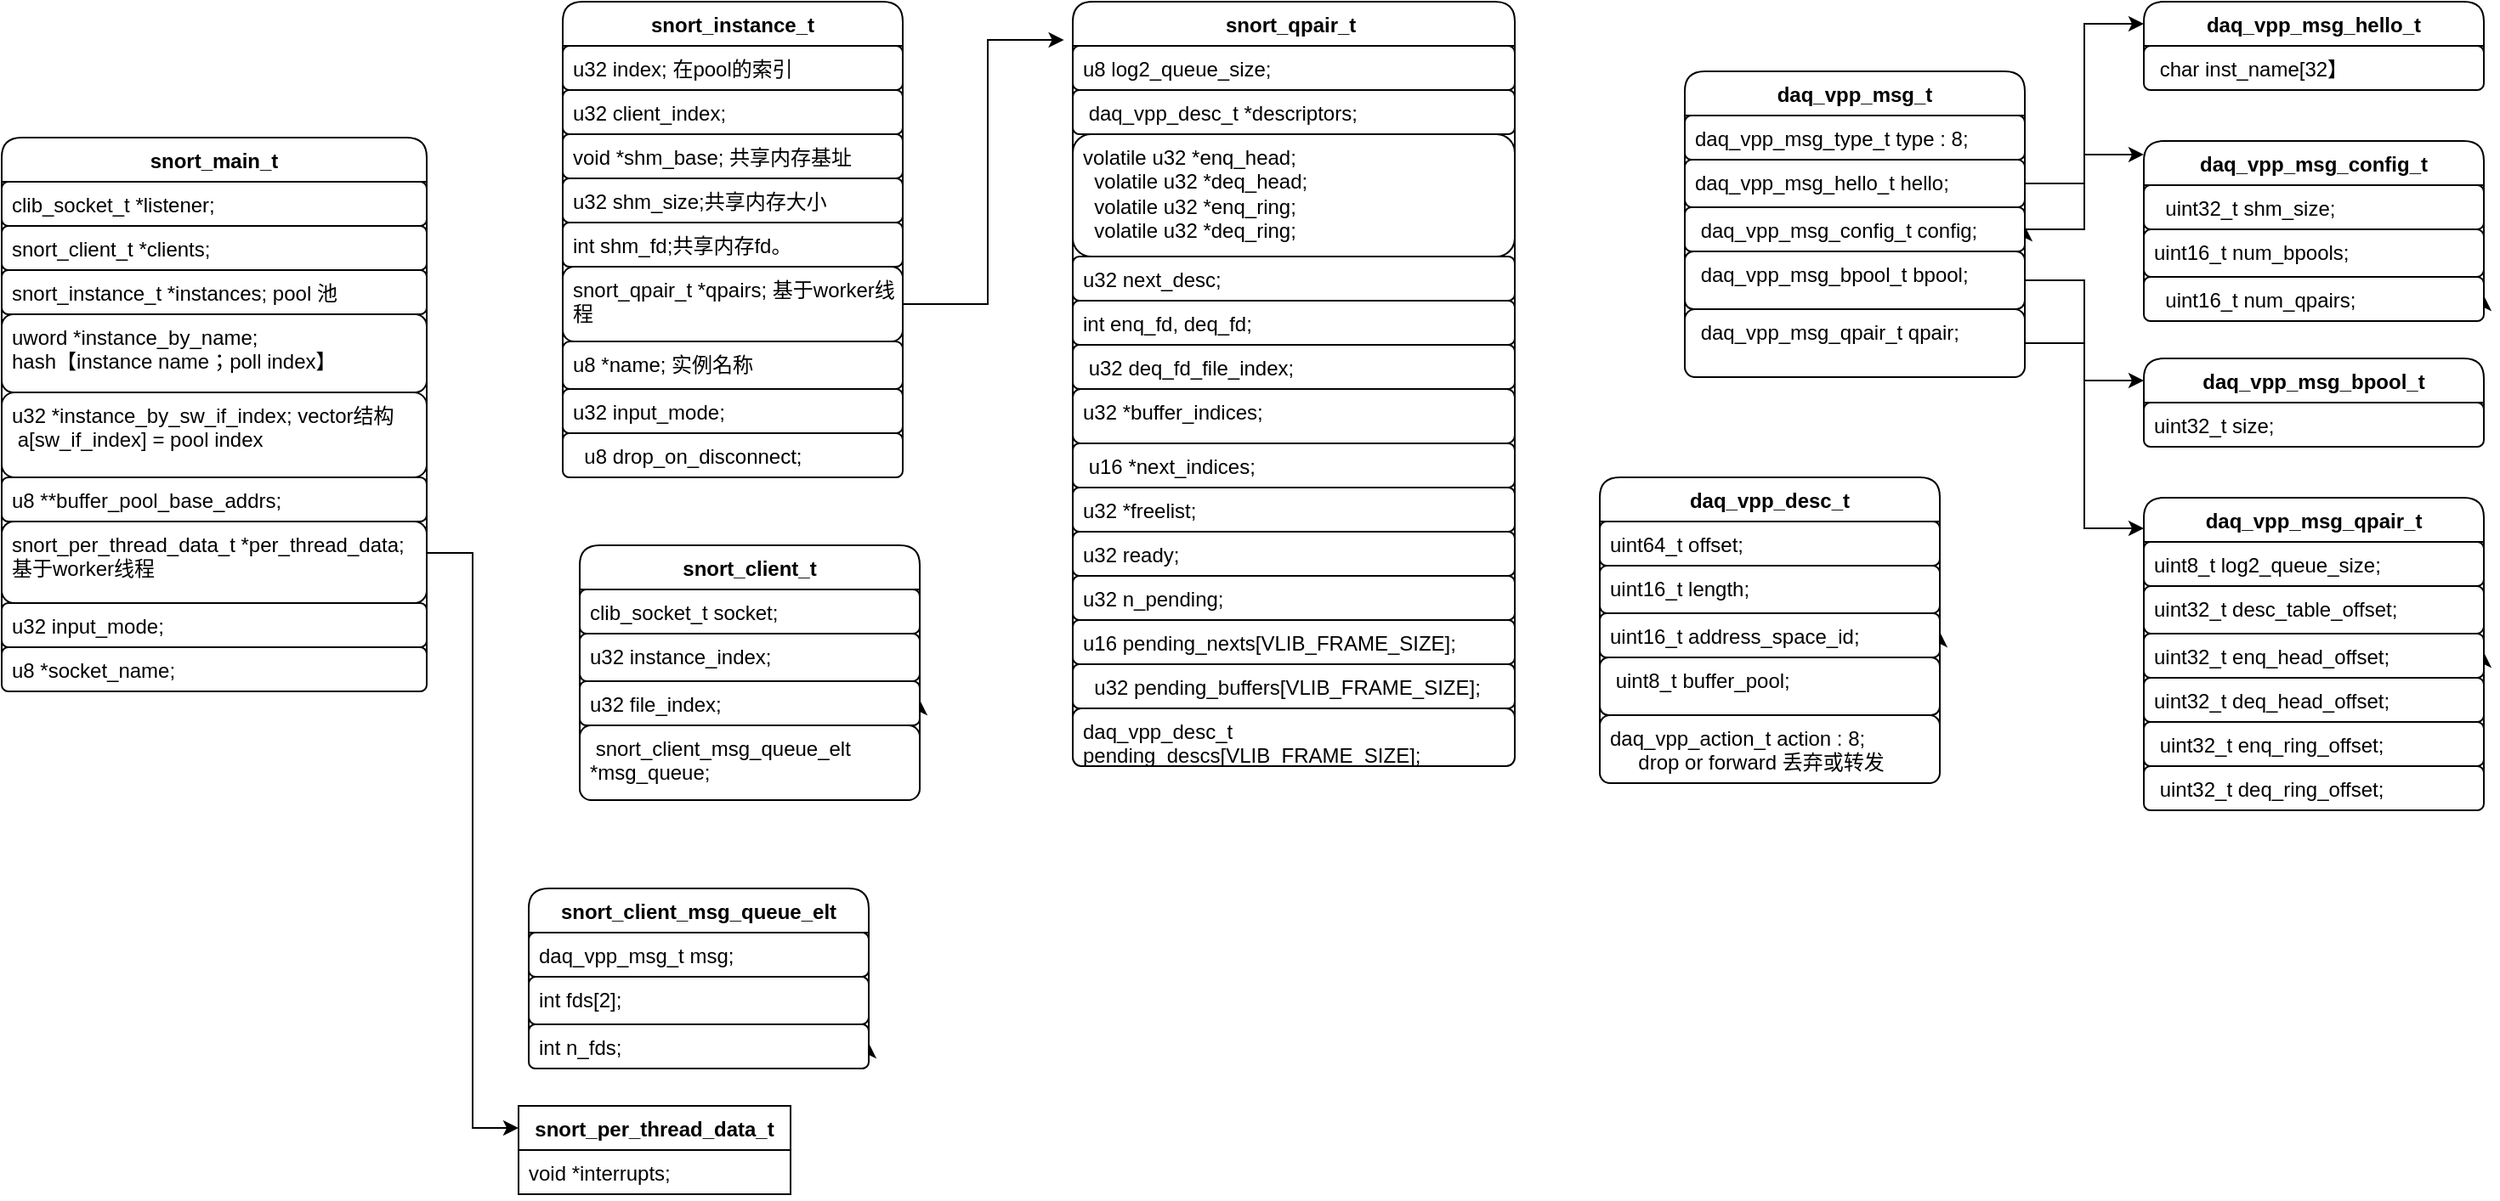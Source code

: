 <mxfile version="21.2.1" type="github">
  <diagram name="第 1 页" id="4dHVfZL8O17O42N6KE4Y">
    <mxGraphModel dx="954" dy="535" grid="1" gridSize="10" guides="1" tooltips="1" connect="1" arrows="1" fold="1" page="1" pageScale="1" pageWidth="827" pageHeight="1169" math="0" shadow="0">
      <root>
        <mxCell id="0" />
        <mxCell id="1" parent="0" />
        <mxCell id="xEn6napEUVvWO5qlfONJ-106" style="edgeStyle=orthogonalEdgeStyle;rounded=0;orthogonalLoop=1;jettySize=auto;html=1;exitX=1;exitY=0.75;exitDx=0;exitDy=0;entryX=0;entryY=0.25;entryDx=0;entryDy=0;" edge="1" parent="1" source="xEn6napEUVvWO5qlfONJ-1" target="xEn6napEUVvWO5qlfONJ-13">
          <mxGeometry relative="1" as="geometry" />
        </mxCell>
        <mxCell id="xEn6napEUVvWO5qlfONJ-1" value="snort_main_t" style="swimlane;fontStyle=1;align=center;verticalAlign=top;childLayout=stackLayout;horizontal=1;startSize=26;horizontalStack=0;resizeParent=1;resizeParentMax=0;resizeLast=0;collapsible=1;marginBottom=0;whiteSpace=wrap;html=1;rounded=1;" vertex="1" parent="1">
          <mxGeometry x="30" y="90" width="250" height="326" as="geometry" />
        </mxCell>
        <mxCell id="xEn6napEUVvWO5qlfONJ-2" value="clib_socket_t *listener;" style="text;strokeColor=default;fillColor=default;align=left;verticalAlign=top;spacingLeft=4;spacingRight=4;overflow=hidden;rotatable=0;points=[[0,0.5],[1,0.5]];portConstraint=eastwest;whiteSpace=wrap;html=1;rounded=1;" vertex="1" parent="xEn6napEUVvWO5qlfONJ-1">
          <mxGeometry y="26" width="250" height="26" as="geometry" />
        </mxCell>
        <mxCell id="xEn6napEUVvWO5qlfONJ-4" value="snort_client_t *clients;" style="text;strokeColor=default;fillColor=default;align=left;verticalAlign=top;spacingLeft=4;spacingRight=4;overflow=hidden;rotatable=0;points=[[0,0.5],[1,0.5]];portConstraint=eastwest;whiteSpace=wrap;html=1;rounded=1;" vertex="1" parent="xEn6napEUVvWO5qlfONJ-1">
          <mxGeometry y="52" width="250" height="26" as="geometry" />
        </mxCell>
        <mxCell id="xEn6napEUVvWO5qlfONJ-5" value="snort_instance_t *instances; pool 池" style="text;strokeColor=default;fillColor=default;align=left;verticalAlign=top;spacingLeft=4;spacingRight=4;overflow=hidden;rotatable=0;points=[[0,0.5],[1,0.5]];portConstraint=eastwest;whiteSpace=wrap;html=1;rounded=1;" vertex="1" parent="xEn6napEUVvWO5qlfONJ-1">
          <mxGeometry y="78" width="250" height="26" as="geometry" />
        </mxCell>
        <mxCell id="xEn6napEUVvWO5qlfONJ-6" value="uword *instance_by_name; &lt;br&gt;hash【instance name；poll index】" style="text;strokeColor=default;fillColor=default;align=left;verticalAlign=top;spacingLeft=4;spacingRight=4;overflow=hidden;rotatable=0;points=[[0,0.5],[1,0.5]];portConstraint=eastwest;whiteSpace=wrap;html=1;rounded=1;" vertex="1" parent="xEn6napEUVvWO5qlfONJ-1">
          <mxGeometry y="104" width="250" height="46" as="geometry" />
        </mxCell>
        <mxCell id="xEn6napEUVvWO5qlfONJ-7" value="u32 *instance_by_sw_if_index; vector结构&lt;br&gt;&amp;nbsp;a[sw_if_index] = pool index" style="text;strokeColor=default;fillColor=default;align=left;verticalAlign=top;spacingLeft=4;spacingRight=4;overflow=hidden;rotatable=0;points=[[0,0.5],[1,0.5]];portConstraint=eastwest;whiteSpace=wrap;html=1;rounded=1;" vertex="1" parent="xEn6napEUVvWO5qlfONJ-1">
          <mxGeometry y="150" width="250" height="50" as="geometry" />
        </mxCell>
        <mxCell id="xEn6napEUVvWO5qlfONJ-9" value="u8 **buffer_pool_base_addrs;" style="text;strokeColor=default;fillColor=default;align=left;verticalAlign=top;spacingLeft=4;spacingRight=4;overflow=hidden;rotatable=0;points=[[0,0.5],[1,0.5]];portConstraint=eastwest;whiteSpace=wrap;html=1;rounded=1;" vertex="1" parent="xEn6napEUVvWO5qlfONJ-1">
          <mxGeometry y="200" width="250" height="26" as="geometry" />
        </mxCell>
        <mxCell id="xEn6napEUVvWO5qlfONJ-10" value="snort_per_thread_data_t *per_thread_data;&lt;br&gt;基于worker线程" style="text;strokeColor=default;fillColor=default;align=left;verticalAlign=top;spacingLeft=4;spacingRight=4;overflow=hidden;rotatable=0;points=[[0,0.5],[1,0.5]];portConstraint=eastwest;whiteSpace=wrap;html=1;rounded=1;" vertex="1" parent="xEn6napEUVvWO5qlfONJ-1">
          <mxGeometry y="226" width="250" height="48" as="geometry" />
        </mxCell>
        <mxCell id="xEn6napEUVvWO5qlfONJ-11" value="u32 input_mode;" style="text;strokeColor=default;fillColor=default;align=left;verticalAlign=top;spacingLeft=4;spacingRight=4;overflow=hidden;rotatable=0;points=[[0,0.5],[1,0.5]];portConstraint=eastwest;whiteSpace=wrap;html=1;rounded=1;" vertex="1" parent="xEn6napEUVvWO5qlfONJ-1">
          <mxGeometry y="274" width="250" height="26" as="geometry" />
        </mxCell>
        <mxCell id="xEn6napEUVvWO5qlfONJ-12" value="u8 *socket_name;" style="text;strokeColor=default;fillColor=default;align=left;verticalAlign=top;spacingLeft=4;spacingRight=4;overflow=hidden;rotatable=0;points=[[0,0.5],[1,0.5]];portConstraint=eastwest;whiteSpace=wrap;html=1;rounded=1;" vertex="1" parent="xEn6napEUVvWO5qlfONJ-1">
          <mxGeometry y="300" width="250" height="26" as="geometry" />
        </mxCell>
        <mxCell id="xEn6napEUVvWO5qlfONJ-13" value="snort_per_thread_data_t" style="swimlane;fontStyle=1;align=center;verticalAlign=top;childLayout=stackLayout;horizontal=1;startSize=26;horizontalStack=0;resizeParent=1;resizeParentMax=0;resizeLast=0;collapsible=1;marginBottom=0;whiteSpace=wrap;html=1;" vertex="1" parent="1">
          <mxGeometry x="334" y="660" width="160" height="52" as="geometry" />
        </mxCell>
        <mxCell id="xEn6napEUVvWO5qlfONJ-14" value="void *interrupts;" style="text;strokeColor=none;fillColor=none;align=left;verticalAlign=top;spacingLeft=4;spacingRight=4;overflow=hidden;rotatable=0;points=[[0,0.5],[1,0.5]];portConstraint=eastwest;whiteSpace=wrap;html=1;" vertex="1" parent="xEn6napEUVvWO5qlfONJ-13">
          <mxGeometry y="26" width="160" height="26" as="geometry" />
        </mxCell>
        <mxCell id="xEn6napEUVvWO5qlfONJ-19" value="snort_qpair_t&amp;nbsp;" style="swimlane;fontStyle=1;align=center;verticalAlign=top;childLayout=stackLayout;horizontal=1;startSize=26;horizontalStack=0;resizeParent=1;resizeParentMax=0;resizeLast=0;collapsible=1;marginBottom=0;whiteSpace=wrap;html=1;rounded=1;" vertex="1" parent="1">
          <mxGeometry x="660" y="10" width="260" height="450" as="geometry" />
        </mxCell>
        <mxCell id="xEn6napEUVvWO5qlfONJ-20" value="u8 log2_queue_size;" style="text;strokeColor=default;fillColor=default;align=left;verticalAlign=top;spacingLeft=4;spacingRight=4;overflow=hidden;rotatable=0;points=[[0,0.5],[1,0.5]];portConstraint=eastwest;whiteSpace=wrap;html=1;rounded=1;" vertex="1" parent="xEn6napEUVvWO5qlfONJ-19">
          <mxGeometry y="26" width="260" height="26" as="geometry" />
        </mxCell>
        <mxCell id="xEn6napEUVvWO5qlfONJ-21" value="&amp;nbsp;daq_vpp_desc_t *descriptors;" style="text;strokeColor=default;fillColor=default;align=left;verticalAlign=top;spacingLeft=4;spacingRight=4;overflow=hidden;rotatable=0;points=[[0,0.5],[1,0.5]];portConstraint=eastwest;whiteSpace=wrap;html=1;rounded=1;" vertex="1" parent="xEn6napEUVvWO5qlfONJ-19">
          <mxGeometry y="52" width="260" height="26" as="geometry" />
        </mxCell>
        <mxCell id="xEn6napEUVvWO5qlfONJ-23" value="&lt;div&gt;volatile u32 *enq_head;&lt;/div&gt;&lt;div&gt;&amp;nbsp; volatile u32 *deq_head;&lt;/div&gt;&lt;div&gt;&amp;nbsp; volatile u32 *enq_ring;&lt;/div&gt;&lt;div&gt;&amp;nbsp; volatile u32 *deq_ring;&lt;/div&gt;" style="text;strokeColor=default;fillColor=default;align=left;verticalAlign=top;spacingLeft=4;spacingRight=4;overflow=hidden;rotatable=0;points=[[0,0.5],[1,0.5]];portConstraint=eastwest;whiteSpace=wrap;html=1;rounded=1;" vertex="1" parent="xEn6napEUVvWO5qlfONJ-19">
          <mxGeometry y="78" width="260" height="72" as="geometry" />
        </mxCell>
        <mxCell id="xEn6napEUVvWO5qlfONJ-24" value="u32 next_desc;" style="text;strokeColor=default;fillColor=default;align=left;verticalAlign=top;spacingLeft=4;spacingRight=4;overflow=hidden;rotatable=0;points=[[0,0.5],[1,0.5]];portConstraint=eastwest;whiteSpace=wrap;html=1;rounded=1;" vertex="1" parent="xEn6napEUVvWO5qlfONJ-19">
          <mxGeometry y="150" width="260" height="26" as="geometry" />
        </mxCell>
        <mxCell id="xEn6napEUVvWO5qlfONJ-25" value="int enq_fd, deq_fd;" style="text;strokeColor=default;fillColor=default;align=left;verticalAlign=top;spacingLeft=4;spacingRight=4;overflow=hidden;rotatable=0;points=[[0,0.5],[1,0.5]];portConstraint=eastwest;whiteSpace=wrap;html=1;rounded=1;" vertex="1" parent="xEn6napEUVvWO5qlfONJ-19">
          <mxGeometry y="176" width="260" height="26" as="geometry" />
        </mxCell>
        <mxCell id="xEn6napEUVvWO5qlfONJ-26" value="&amp;nbsp;u32 deq_fd_file_index;" style="text;strokeColor=default;fillColor=default;align=left;verticalAlign=top;spacingLeft=4;spacingRight=4;overflow=hidden;rotatable=0;points=[[0,0.5],[1,0.5]];portConstraint=eastwest;whiteSpace=wrap;html=1;rounded=1;" vertex="1" parent="xEn6napEUVvWO5qlfONJ-19">
          <mxGeometry y="202" width="260" height="26" as="geometry" />
        </mxCell>
        <mxCell id="xEn6napEUVvWO5qlfONJ-27" value="u32 *buffer_indices;" style="text;strokeColor=default;fillColor=default;align=left;verticalAlign=top;spacingLeft=4;spacingRight=4;overflow=hidden;rotatable=0;points=[[0,0.5],[1,0.5]];portConstraint=eastwest;whiteSpace=wrap;html=1;rounded=1;" vertex="1" parent="xEn6napEUVvWO5qlfONJ-19">
          <mxGeometry y="228" width="260" height="32" as="geometry" />
        </mxCell>
        <mxCell id="xEn6napEUVvWO5qlfONJ-28" value="&amp;nbsp;u16 *next_indices;" style="text;strokeColor=default;fillColor=default;align=left;verticalAlign=top;spacingLeft=4;spacingRight=4;overflow=hidden;rotatable=0;points=[[0,0.5],[1,0.5]];portConstraint=eastwest;whiteSpace=wrap;html=1;rounded=1;" vertex="1" parent="xEn6napEUVvWO5qlfONJ-19">
          <mxGeometry y="260" width="260" height="26" as="geometry" />
        </mxCell>
        <mxCell id="xEn6napEUVvWO5qlfONJ-29" value="u32 *freelist;" style="text;strokeColor=default;fillColor=default;align=left;verticalAlign=top;spacingLeft=4;spacingRight=4;overflow=hidden;rotatable=0;points=[[0,0.5],[1,0.5]];portConstraint=eastwest;whiteSpace=wrap;html=1;rounded=1;" vertex="1" parent="xEn6napEUVvWO5qlfONJ-19">
          <mxGeometry y="286" width="260" height="26" as="geometry" />
        </mxCell>
        <mxCell id="xEn6napEUVvWO5qlfONJ-59" value="u32 ready;" style="text;strokeColor=default;fillColor=default;align=left;verticalAlign=top;spacingLeft=4;spacingRight=4;overflow=hidden;rotatable=0;points=[[0,0.5],[1,0.5]];portConstraint=eastwest;whiteSpace=wrap;html=1;rounded=1;" vertex="1" parent="xEn6napEUVvWO5qlfONJ-19">
          <mxGeometry y="312" width="260" height="26" as="geometry" />
        </mxCell>
        <mxCell id="xEn6napEUVvWO5qlfONJ-60" value="u32 n_pending;" style="text;strokeColor=default;fillColor=default;align=left;verticalAlign=top;spacingLeft=4;spacingRight=4;overflow=hidden;rotatable=0;points=[[0,0.5],[1,0.5]];portConstraint=eastwest;whiteSpace=wrap;html=1;rounded=1;" vertex="1" parent="xEn6napEUVvWO5qlfONJ-19">
          <mxGeometry y="338" width="260" height="26" as="geometry" />
        </mxCell>
        <mxCell id="xEn6napEUVvWO5qlfONJ-61" value="u16 pending_nexts[VLIB_FRAME_SIZE];" style="text;strokeColor=default;fillColor=default;align=left;verticalAlign=top;spacingLeft=4;spacingRight=4;overflow=hidden;rotatable=0;points=[[0,0.5],[1,0.5]];portConstraint=eastwest;whiteSpace=wrap;html=1;rounded=1;" vertex="1" parent="xEn6napEUVvWO5qlfONJ-19">
          <mxGeometry y="364" width="260" height="26" as="geometry" />
        </mxCell>
        <mxCell id="xEn6napEUVvWO5qlfONJ-62" value="&amp;nbsp; u32 pending_buffers[VLIB_FRAME_SIZE];" style="text;strokeColor=default;fillColor=default;align=left;verticalAlign=top;spacingLeft=4;spacingRight=4;overflow=hidden;rotatable=0;points=[[0,0.5],[1,0.5]];portConstraint=eastwest;whiteSpace=wrap;html=1;rounded=1;" vertex="1" parent="xEn6napEUVvWO5qlfONJ-19">
          <mxGeometry y="390" width="260" height="26" as="geometry" />
        </mxCell>
        <mxCell id="xEn6napEUVvWO5qlfONJ-63" value="daq_vpp_desc_t pending_descs[VLIB_FRAME_SIZE];" style="text;strokeColor=default;fillColor=default;align=left;verticalAlign=top;spacingLeft=4;spacingRight=4;overflow=hidden;rotatable=0;points=[[0,0.5],[1,0.5]];portConstraint=eastwest;whiteSpace=wrap;html=1;rounded=1;" vertex="1" parent="xEn6napEUVvWO5qlfONJ-19">
          <mxGeometry y="416" width="260" height="34" as="geometry" />
        </mxCell>
        <mxCell id="xEn6napEUVvWO5qlfONJ-30" value="snort_instance_t" style="swimlane;fontStyle=1;align=center;verticalAlign=top;childLayout=stackLayout;horizontal=1;startSize=26;horizontalStack=0;resizeParent=1;resizeParentMax=0;resizeLast=0;collapsible=1;marginBottom=0;whiteSpace=wrap;html=1;rounded=1;" vertex="1" parent="1">
          <mxGeometry x="360" y="10" width="200" height="280" as="geometry" />
        </mxCell>
        <mxCell id="xEn6napEUVvWO5qlfONJ-31" value="u32 index; 在pool的索引" style="text;strokeColor=default;fillColor=default;align=left;verticalAlign=top;spacingLeft=4;spacingRight=4;overflow=hidden;rotatable=0;points=[[0,0.5],[1,0.5]];portConstraint=eastwest;whiteSpace=wrap;html=1;rounded=1;" vertex="1" parent="xEn6napEUVvWO5qlfONJ-30">
          <mxGeometry y="26" width="200" height="26" as="geometry" />
        </mxCell>
        <mxCell id="xEn6napEUVvWO5qlfONJ-32" value="u32 client_index;" style="text;strokeColor=default;fillColor=default;align=left;verticalAlign=top;spacingLeft=4;spacingRight=4;overflow=hidden;rotatable=0;points=[[0,0.5],[1,0.5]];portConstraint=eastwest;whiteSpace=wrap;html=1;rounded=1;" vertex="1" parent="xEn6napEUVvWO5qlfONJ-30">
          <mxGeometry y="52" width="200" height="26" as="geometry" />
        </mxCell>
        <mxCell id="xEn6napEUVvWO5qlfONJ-33" style="edgeStyle=orthogonalEdgeStyle;rounded=0;orthogonalLoop=1;jettySize=auto;html=1;exitX=1;exitY=0.5;exitDx=0;exitDy=0;" edge="1" parent="xEn6napEUVvWO5qlfONJ-30" source="xEn6napEUVvWO5qlfONJ-34">
          <mxGeometry relative="1" as="geometry">
            <mxPoint x="200" y="91" as="targetPoint" />
          </mxGeometry>
        </mxCell>
        <mxCell id="xEn6napEUVvWO5qlfONJ-34" value="void *shm_base; 共享内存基址" style="text;strokeColor=default;fillColor=default;align=left;verticalAlign=top;spacingLeft=4;spacingRight=4;overflow=hidden;rotatable=0;points=[[0,0.5],[1,0.5]];portConstraint=eastwest;whiteSpace=wrap;html=1;rounded=1;" vertex="1" parent="xEn6napEUVvWO5qlfONJ-30">
          <mxGeometry y="78" width="200" height="26" as="geometry" />
        </mxCell>
        <mxCell id="xEn6napEUVvWO5qlfONJ-35" value="u32 shm_size;共享内存大小" style="text;strokeColor=default;fillColor=default;align=left;verticalAlign=top;spacingLeft=4;spacingRight=4;overflow=hidden;rotatable=0;points=[[0,0.5],[1,0.5]];portConstraint=eastwest;whiteSpace=wrap;html=1;rounded=1;" vertex="1" parent="xEn6napEUVvWO5qlfONJ-30">
          <mxGeometry y="104" width="200" height="26" as="geometry" />
        </mxCell>
        <mxCell id="xEn6napEUVvWO5qlfONJ-36" value="int shm_fd;共享内存fd。" style="text;strokeColor=default;fillColor=default;align=left;verticalAlign=top;spacingLeft=4;spacingRight=4;overflow=hidden;rotatable=0;points=[[0,0.5],[1,0.5]];portConstraint=eastwest;whiteSpace=wrap;html=1;rounded=1;" vertex="1" parent="xEn6napEUVvWO5qlfONJ-30">
          <mxGeometry y="130" width="200" height="26" as="geometry" />
        </mxCell>
        <mxCell id="xEn6napEUVvWO5qlfONJ-37" value="snort_qpair_t *qpairs; 基于worker线程" style="text;strokeColor=default;fillColor=default;align=left;verticalAlign=top;spacingLeft=4;spacingRight=4;overflow=hidden;rotatable=0;points=[[0,0.5],[1,0.5]];portConstraint=eastwest;whiteSpace=wrap;html=1;rounded=1;" vertex="1" parent="xEn6napEUVvWO5qlfONJ-30">
          <mxGeometry y="156" width="200" height="44" as="geometry" />
        </mxCell>
        <mxCell id="xEn6napEUVvWO5qlfONJ-38" value="u8 *name; 实例名称" style="text;strokeColor=default;fillColor=default;align=left;verticalAlign=top;spacingLeft=4;spacingRight=4;overflow=hidden;rotatable=0;points=[[0,0.5],[1,0.5]];portConstraint=eastwest;whiteSpace=wrap;html=1;rounded=1;" vertex="1" parent="xEn6napEUVvWO5qlfONJ-30">
          <mxGeometry y="200" width="200" height="28" as="geometry" />
        </mxCell>
        <mxCell id="xEn6napEUVvWO5qlfONJ-39" value="u32 input_mode;" style="text;strokeColor=default;fillColor=default;align=left;verticalAlign=top;spacingLeft=4;spacingRight=4;overflow=hidden;rotatable=0;points=[[0,0.5],[1,0.5]];portConstraint=eastwest;whiteSpace=wrap;html=1;rounded=1;" vertex="1" parent="xEn6napEUVvWO5qlfONJ-30">
          <mxGeometry y="228" width="200" height="26" as="geometry" />
        </mxCell>
        <mxCell id="xEn6napEUVvWO5qlfONJ-40" value="&amp;nbsp; u8 drop_on_disconnect;&amp;nbsp;" style="text;strokeColor=default;fillColor=default;align=left;verticalAlign=top;spacingLeft=4;spacingRight=4;overflow=hidden;rotatable=0;points=[[0,0.5],[1,0.5]];portConstraint=eastwest;whiteSpace=wrap;html=1;rounded=1;" vertex="1" parent="xEn6napEUVvWO5qlfONJ-30">
          <mxGeometry y="254" width="200" height="26" as="geometry" />
        </mxCell>
        <mxCell id="xEn6napEUVvWO5qlfONJ-41" value="snort_client_msg_queue_elt" style="swimlane;fontStyle=1;align=center;verticalAlign=top;childLayout=stackLayout;horizontal=1;startSize=26;horizontalStack=0;resizeParent=1;resizeParentMax=0;resizeLast=0;collapsible=1;marginBottom=0;whiteSpace=wrap;html=1;rounded=1;" vertex="1" parent="1">
          <mxGeometry x="340" y="532" width="200" height="106" as="geometry" />
        </mxCell>
        <mxCell id="xEn6napEUVvWO5qlfONJ-42" value="daq_vpp_msg_t msg;" style="text;strokeColor=default;fillColor=default;align=left;verticalAlign=top;spacingLeft=4;spacingRight=4;overflow=hidden;rotatable=0;points=[[0,0.5],[1,0.5]];portConstraint=eastwest;whiteSpace=wrap;html=1;rounded=1;" vertex="1" parent="xEn6napEUVvWO5qlfONJ-41">
          <mxGeometry y="26" width="200" height="26" as="geometry" />
        </mxCell>
        <mxCell id="xEn6napEUVvWO5qlfONJ-44" style="edgeStyle=orthogonalEdgeStyle;rounded=0;orthogonalLoop=1;jettySize=auto;html=1;exitX=1;exitY=0.5;exitDx=0;exitDy=0;" edge="1" parent="xEn6napEUVvWO5qlfONJ-41" source="xEn6napEUVvWO5qlfONJ-45">
          <mxGeometry relative="1" as="geometry">
            <mxPoint x="200" y="91" as="targetPoint" />
          </mxGeometry>
        </mxCell>
        <mxCell id="xEn6napEUVvWO5qlfONJ-43" value="int fds[2];" style="text;strokeColor=default;fillColor=default;align=left;verticalAlign=top;spacingLeft=4;spacingRight=4;overflow=hidden;rotatable=0;points=[[0,0.5],[1,0.5]];portConstraint=eastwest;whiteSpace=wrap;html=1;rounded=1;" vertex="1" parent="xEn6napEUVvWO5qlfONJ-41">
          <mxGeometry y="52" width="200" height="28" as="geometry" />
        </mxCell>
        <mxCell id="xEn6napEUVvWO5qlfONJ-45" value="int n_fds;" style="text;strokeColor=default;fillColor=default;align=left;verticalAlign=top;spacingLeft=4;spacingRight=4;overflow=hidden;rotatable=0;points=[[0,0.5],[1,0.5]];portConstraint=eastwest;whiteSpace=wrap;html=1;rounded=1;" vertex="1" parent="xEn6napEUVvWO5qlfONJ-41">
          <mxGeometry y="80" width="200" height="26" as="geometry" />
        </mxCell>
        <mxCell id="xEn6napEUVvWO5qlfONJ-52" value="daq_vpp_desc_t" style="swimlane;fontStyle=1;align=center;verticalAlign=top;childLayout=stackLayout;horizontal=1;startSize=26;horizontalStack=0;resizeParent=1;resizeParentMax=0;resizeLast=0;collapsible=1;marginBottom=0;whiteSpace=wrap;html=1;rounded=1;" vertex="1" parent="1">
          <mxGeometry x="970" y="290" width="200" height="180" as="geometry" />
        </mxCell>
        <mxCell id="xEn6napEUVvWO5qlfONJ-53" value="uint64_t offset;" style="text;strokeColor=default;fillColor=default;align=left;verticalAlign=top;spacingLeft=4;spacingRight=4;overflow=hidden;rotatable=0;points=[[0,0.5],[1,0.5]];portConstraint=eastwest;whiteSpace=wrap;html=1;rounded=1;" vertex="1" parent="xEn6napEUVvWO5qlfONJ-52">
          <mxGeometry y="26" width="200" height="26" as="geometry" />
        </mxCell>
        <mxCell id="xEn6napEUVvWO5qlfONJ-54" style="edgeStyle=orthogonalEdgeStyle;rounded=0;orthogonalLoop=1;jettySize=auto;html=1;exitX=1;exitY=0.5;exitDx=0;exitDy=0;" edge="1" parent="xEn6napEUVvWO5qlfONJ-52" source="xEn6napEUVvWO5qlfONJ-56">
          <mxGeometry relative="1" as="geometry">
            <mxPoint x="200" y="91" as="targetPoint" />
          </mxGeometry>
        </mxCell>
        <mxCell id="xEn6napEUVvWO5qlfONJ-55" value="uint16_t length;" style="text;strokeColor=default;fillColor=default;align=left;verticalAlign=top;spacingLeft=4;spacingRight=4;overflow=hidden;rotatable=0;points=[[0,0.5],[1,0.5]];portConstraint=eastwest;whiteSpace=wrap;html=1;rounded=1;" vertex="1" parent="xEn6napEUVvWO5qlfONJ-52">
          <mxGeometry y="52" width="200" height="28" as="geometry" />
        </mxCell>
        <mxCell id="xEn6napEUVvWO5qlfONJ-56" value="uint16_t address_space_id;" style="text;strokeColor=default;fillColor=default;align=left;verticalAlign=top;spacingLeft=4;spacingRight=4;overflow=hidden;rotatable=0;points=[[0,0.5],[1,0.5]];portConstraint=eastwest;whiteSpace=wrap;html=1;rounded=1;" vertex="1" parent="xEn6napEUVvWO5qlfONJ-52">
          <mxGeometry y="80" width="200" height="26" as="geometry" />
        </mxCell>
        <mxCell id="xEn6napEUVvWO5qlfONJ-57" value="&amp;nbsp;uint8_t buffer_pool;" style="text;strokeColor=default;fillColor=default;align=left;verticalAlign=top;spacingLeft=4;spacingRight=4;overflow=hidden;rotatable=0;points=[[0,0.5],[1,0.5]];portConstraint=eastwest;whiteSpace=wrap;html=1;rounded=1;" vertex="1" parent="xEn6napEUVvWO5qlfONJ-52">
          <mxGeometry y="106" width="200" height="34" as="geometry" />
        </mxCell>
        <mxCell id="xEn6napEUVvWO5qlfONJ-70" value="daq_vpp_action_t action : 8;&lt;br&gt;&amp;nbsp; &amp;nbsp; &amp;nbsp;drop or forward 丢弃或转发" style="text;strokeColor=default;fillColor=default;align=left;verticalAlign=top;spacingLeft=4;spacingRight=4;overflow=hidden;rotatable=0;points=[[0,0.5],[1,0.5]];portConstraint=eastwest;whiteSpace=wrap;html=1;rounded=1;" vertex="1" parent="xEn6napEUVvWO5qlfONJ-52">
          <mxGeometry y="140" width="200" height="40" as="geometry" />
        </mxCell>
        <mxCell id="xEn6napEUVvWO5qlfONJ-58" style="edgeStyle=orthogonalEdgeStyle;rounded=0;orthogonalLoop=1;jettySize=auto;html=1;exitX=1;exitY=0.5;exitDx=0;exitDy=0;entryX=-0.02;entryY=0.05;entryDx=0;entryDy=0;entryPerimeter=0;" edge="1" parent="1" source="xEn6napEUVvWO5qlfONJ-37" target="xEn6napEUVvWO5qlfONJ-19">
          <mxGeometry relative="1" as="geometry" />
        </mxCell>
        <mxCell id="xEn6napEUVvWO5qlfONJ-64" value="snort_client_t" style="swimlane;fontStyle=1;align=center;verticalAlign=top;childLayout=stackLayout;horizontal=1;startSize=26;horizontalStack=0;resizeParent=1;resizeParentMax=0;resizeLast=0;collapsible=1;marginBottom=0;whiteSpace=wrap;html=1;rounded=1;" vertex="1" parent="1">
          <mxGeometry x="370" y="330" width="200" height="150" as="geometry" />
        </mxCell>
        <mxCell id="xEn6napEUVvWO5qlfONJ-65" value="clib_socket_t socket;" style="text;strokeColor=default;fillColor=default;align=left;verticalAlign=top;spacingLeft=4;spacingRight=4;overflow=hidden;rotatable=0;points=[[0,0.5],[1,0.5]];portConstraint=eastwest;whiteSpace=wrap;html=1;rounded=1;" vertex="1" parent="xEn6napEUVvWO5qlfONJ-64">
          <mxGeometry y="26" width="200" height="26" as="geometry" />
        </mxCell>
        <mxCell id="xEn6napEUVvWO5qlfONJ-66" style="edgeStyle=orthogonalEdgeStyle;rounded=0;orthogonalLoop=1;jettySize=auto;html=1;exitX=1;exitY=0.5;exitDx=0;exitDy=0;" edge="1" parent="xEn6napEUVvWO5qlfONJ-64" source="xEn6napEUVvWO5qlfONJ-68">
          <mxGeometry relative="1" as="geometry">
            <mxPoint x="200" y="91" as="targetPoint" />
          </mxGeometry>
        </mxCell>
        <mxCell id="xEn6napEUVvWO5qlfONJ-67" value="u32 instance_index;" style="text;strokeColor=default;fillColor=default;align=left;verticalAlign=top;spacingLeft=4;spacingRight=4;overflow=hidden;rotatable=0;points=[[0,0.5],[1,0.5]];portConstraint=eastwest;whiteSpace=wrap;html=1;rounded=1;" vertex="1" parent="xEn6napEUVvWO5qlfONJ-64">
          <mxGeometry y="52" width="200" height="28" as="geometry" />
        </mxCell>
        <mxCell id="xEn6napEUVvWO5qlfONJ-68" value="u32 file_index;" style="text;strokeColor=default;fillColor=default;align=left;verticalAlign=top;spacingLeft=4;spacingRight=4;overflow=hidden;rotatable=0;points=[[0,0.5],[1,0.5]];portConstraint=eastwest;whiteSpace=wrap;html=1;rounded=1;" vertex="1" parent="xEn6napEUVvWO5qlfONJ-64">
          <mxGeometry y="80" width="200" height="26" as="geometry" />
        </mxCell>
        <mxCell id="xEn6napEUVvWO5qlfONJ-69" value="&amp;nbsp;snort_client_msg_queue_elt *msg_queue;" style="text;strokeColor=default;fillColor=default;align=left;verticalAlign=top;spacingLeft=4;spacingRight=4;overflow=hidden;rotatable=0;points=[[0,0.5],[1,0.5]];portConstraint=eastwest;whiteSpace=wrap;html=1;rounded=1;" vertex="1" parent="xEn6napEUVvWO5qlfONJ-64">
          <mxGeometry y="106" width="200" height="44" as="geometry" />
        </mxCell>
        <mxCell id="xEn6napEUVvWO5qlfONJ-71" value="daq_vpp_msg_t" style="swimlane;fontStyle=1;align=center;verticalAlign=top;childLayout=stackLayout;horizontal=1;startSize=26;horizontalStack=0;resizeParent=1;resizeParentMax=0;resizeLast=0;collapsible=1;marginBottom=0;whiteSpace=wrap;html=1;rounded=1;" vertex="1" parent="1">
          <mxGeometry x="1020" y="51" width="200" height="180" as="geometry" />
        </mxCell>
        <mxCell id="xEn6napEUVvWO5qlfONJ-72" value="daq_vpp_msg_type_t type : 8;" style="text;strokeColor=default;fillColor=default;align=left;verticalAlign=top;spacingLeft=4;spacingRight=4;overflow=hidden;rotatable=0;points=[[0,0.5],[1,0.5]];portConstraint=eastwest;whiteSpace=wrap;html=1;rounded=1;" vertex="1" parent="xEn6napEUVvWO5qlfONJ-71">
          <mxGeometry y="26" width="200" height="26" as="geometry" />
        </mxCell>
        <mxCell id="xEn6napEUVvWO5qlfONJ-73" style="edgeStyle=orthogonalEdgeStyle;rounded=0;orthogonalLoop=1;jettySize=auto;html=1;exitX=1;exitY=0.5;exitDx=0;exitDy=0;" edge="1" parent="xEn6napEUVvWO5qlfONJ-71" source="xEn6napEUVvWO5qlfONJ-75">
          <mxGeometry relative="1" as="geometry">
            <mxPoint x="200" y="91" as="targetPoint" />
          </mxGeometry>
        </mxCell>
        <mxCell id="xEn6napEUVvWO5qlfONJ-74" value="daq_vpp_msg_hello_t hello;" style="text;strokeColor=default;fillColor=default;align=left;verticalAlign=top;spacingLeft=4;spacingRight=4;overflow=hidden;rotatable=0;points=[[0,0.5],[1,0.5]];portConstraint=eastwest;whiteSpace=wrap;html=1;rounded=1;" vertex="1" parent="xEn6napEUVvWO5qlfONJ-71">
          <mxGeometry y="52" width="200" height="28" as="geometry" />
        </mxCell>
        <mxCell id="xEn6napEUVvWO5qlfONJ-75" value="&amp;nbsp;daq_vpp_msg_config_t config;" style="text;strokeColor=default;fillColor=default;align=left;verticalAlign=top;spacingLeft=4;spacingRight=4;overflow=hidden;rotatable=0;points=[[0,0.5],[1,0.5]];portConstraint=eastwest;whiteSpace=wrap;html=1;rounded=1;" vertex="1" parent="xEn6napEUVvWO5qlfONJ-71">
          <mxGeometry y="80" width="200" height="26" as="geometry" />
        </mxCell>
        <mxCell id="xEn6napEUVvWO5qlfONJ-76" value="&amp;nbsp;daq_vpp_msg_bpool_t bpool;" style="text;strokeColor=default;fillColor=default;align=left;verticalAlign=top;spacingLeft=4;spacingRight=4;overflow=hidden;rotatable=0;points=[[0,0.5],[1,0.5]];portConstraint=eastwest;whiteSpace=wrap;html=1;rounded=1;" vertex="1" parent="xEn6napEUVvWO5qlfONJ-71">
          <mxGeometry y="106" width="200" height="34" as="geometry" />
        </mxCell>
        <mxCell id="xEn6napEUVvWO5qlfONJ-77" value="&amp;nbsp;daq_vpp_msg_qpair_t qpair;" style="text;strokeColor=default;fillColor=default;align=left;verticalAlign=top;spacingLeft=4;spacingRight=4;overflow=hidden;rotatable=0;points=[[0,0.5],[1,0.5]];portConstraint=eastwest;whiteSpace=wrap;html=1;rounded=1;" vertex="1" parent="xEn6napEUVvWO5qlfONJ-71">
          <mxGeometry y="140" width="200" height="40" as="geometry" />
        </mxCell>
        <mxCell id="xEn6napEUVvWO5qlfONJ-78" value="daq_vpp_msg_hello_t" style="swimlane;fontStyle=1;align=center;verticalAlign=top;childLayout=stackLayout;horizontal=1;startSize=26;horizontalStack=0;resizeParent=1;resizeParentMax=0;resizeLast=0;collapsible=1;marginBottom=0;whiteSpace=wrap;html=1;rounded=1;" vertex="1" parent="1">
          <mxGeometry x="1290" y="10" width="200" height="52" as="geometry" />
        </mxCell>
        <mxCell id="xEn6napEUVvWO5qlfONJ-79" value="&amp;nbsp;char inst_name[32】" style="text;strokeColor=default;fillColor=default;align=left;verticalAlign=top;spacingLeft=4;spacingRight=4;overflow=hidden;rotatable=0;points=[[0,0.5],[1,0.5]];portConstraint=eastwest;whiteSpace=wrap;html=1;rounded=1;" vertex="1" parent="xEn6napEUVvWO5qlfONJ-78">
          <mxGeometry y="26" width="200" height="26" as="geometry" />
        </mxCell>
        <mxCell id="xEn6napEUVvWO5qlfONJ-85" value="daq_vpp_msg_config_t" style="swimlane;fontStyle=1;align=center;verticalAlign=top;childLayout=stackLayout;horizontal=1;startSize=26;horizontalStack=0;resizeParent=1;resizeParentMax=0;resizeLast=0;collapsible=1;marginBottom=0;whiteSpace=wrap;html=1;rounded=1;" vertex="1" parent="1">
          <mxGeometry x="1290" y="92" width="200" height="106" as="geometry" />
        </mxCell>
        <mxCell id="xEn6napEUVvWO5qlfONJ-86" value="&amp;nbsp; uint32_t shm_size;" style="text;strokeColor=default;fillColor=default;align=left;verticalAlign=top;spacingLeft=4;spacingRight=4;overflow=hidden;rotatable=0;points=[[0,0.5],[1,0.5]];portConstraint=eastwest;whiteSpace=wrap;html=1;rounded=1;" vertex="1" parent="xEn6napEUVvWO5qlfONJ-85">
          <mxGeometry y="26" width="200" height="26" as="geometry" />
        </mxCell>
        <mxCell id="xEn6napEUVvWO5qlfONJ-87" style="edgeStyle=orthogonalEdgeStyle;rounded=0;orthogonalLoop=1;jettySize=auto;html=1;exitX=1;exitY=0.5;exitDx=0;exitDy=0;" edge="1" parent="xEn6napEUVvWO5qlfONJ-85" source="xEn6napEUVvWO5qlfONJ-89">
          <mxGeometry relative="1" as="geometry">
            <mxPoint x="200" y="91" as="targetPoint" />
          </mxGeometry>
        </mxCell>
        <mxCell id="xEn6napEUVvWO5qlfONJ-88" value="uint16_t num_bpools;" style="text;strokeColor=default;fillColor=default;align=left;verticalAlign=top;spacingLeft=4;spacingRight=4;overflow=hidden;rotatable=0;points=[[0,0.5],[1,0.5]];portConstraint=eastwest;whiteSpace=wrap;html=1;rounded=1;" vertex="1" parent="xEn6napEUVvWO5qlfONJ-85">
          <mxGeometry y="52" width="200" height="28" as="geometry" />
        </mxCell>
        <mxCell id="xEn6napEUVvWO5qlfONJ-89" value="&amp;nbsp; uint16_t num_qpairs;" style="text;strokeColor=default;fillColor=default;align=left;verticalAlign=top;spacingLeft=4;spacingRight=4;overflow=hidden;rotatable=0;points=[[0,0.5],[1,0.5]];portConstraint=eastwest;whiteSpace=wrap;html=1;rounded=1;" vertex="1" parent="xEn6napEUVvWO5qlfONJ-85">
          <mxGeometry y="80" width="200" height="26" as="geometry" />
        </mxCell>
        <mxCell id="xEn6napEUVvWO5qlfONJ-92" value="daq_vpp_msg_bpool_t" style="swimlane;fontStyle=1;align=center;verticalAlign=top;childLayout=stackLayout;horizontal=1;startSize=26;horizontalStack=0;resizeParent=1;resizeParentMax=0;resizeLast=0;collapsible=1;marginBottom=0;whiteSpace=wrap;html=1;rounded=1;" vertex="1" parent="1">
          <mxGeometry x="1290" y="220" width="200" height="52" as="geometry" />
        </mxCell>
        <mxCell id="xEn6napEUVvWO5qlfONJ-93" value="uint32_t size;" style="text;strokeColor=default;fillColor=default;align=left;verticalAlign=top;spacingLeft=4;spacingRight=4;overflow=hidden;rotatable=0;points=[[0,0.5],[1,0.5]];portConstraint=eastwest;whiteSpace=wrap;html=1;rounded=1;" vertex="1" parent="xEn6napEUVvWO5qlfONJ-92">
          <mxGeometry y="26" width="200" height="26" as="geometry" />
        </mxCell>
        <mxCell id="xEn6napEUVvWO5qlfONJ-94" value="daq_vpp_msg_qpair_t" style="swimlane;fontStyle=1;align=center;verticalAlign=top;childLayout=stackLayout;horizontal=1;startSize=26;horizontalStack=0;resizeParent=1;resizeParentMax=0;resizeLast=0;collapsible=1;marginBottom=0;whiteSpace=wrap;html=1;rounded=1;" vertex="1" parent="1">
          <mxGeometry x="1290" y="302" width="200" height="184" as="geometry" />
        </mxCell>
        <mxCell id="xEn6napEUVvWO5qlfONJ-95" value="uint8_t log2_queue_size;" style="text;strokeColor=default;fillColor=default;align=left;verticalAlign=top;spacingLeft=4;spacingRight=4;overflow=hidden;rotatable=0;points=[[0,0.5],[1,0.5]];portConstraint=eastwest;whiteSpace=wrap;html=1;rounded=1;" vertex="1" parent="xEn6napEUVvWO5qlfONJ-94">
          <mxGeometry y="26" width="200" height="26" as="geometry" />
        </mxCell>
        <mxCell id="xEn6napEUVvWO5qlfONJ-96" style="edgeStyle=orthogonalEdgeStyle;rounded=0;orthogonalLoop=1;jettySize=auto;html=1;exitX=1;exitY=0.5;exitDx=0;exitDy=0;" edge="1" parent="xEn6napEUVvWO5qlfONJ-94" source="xEn6napEUVvWO5qlfONJ-98">
          <mxGeometry relative="1" as="geometry">
            <mxPoint x="200" y="91" as="targetPoint" />
          </mxGeometry>
        </mxCell>
        <mxCell id="xEn6napEUVvWO5qlfONJ-97" value="uint32_t desc_table_offset;" style="text;strokeColor=default;fillColor=default;align=left;verticalAlign=top;spacingLeft=4;spacingRight=4;overflow=hidden;rotatable=0;points=[[0,0.5],[1,0.5]];portConstraint=eastwest;whiteSpace=wrap;html=1;rounded=1;" vertex="1" parent="xEn6napEUVvWO5qlfONJ-94">
          <mxGeometry y="52" width="200" height="28" as="geometry" />
        </mxCell>
        <mxCell id="xEn6napEUVvWO5qlfONJ-98" value="uint32_t enq_head_offset;" style="text;strokeColor=default;fillColor=default;align=left;verticalAlign=top;spacingLeft=4;spacingRight=4;overflow=hidden;rotatable=0;points=[[0,0.5],[1,0.5]];portConstraint=eastwest;whiteSpace=wrap;html=1;rounded=1;" vertex="1" parent="xEn6napEUVvWO5qlfONJ-94">
          <mxGeometry y="80" width="200" height="26" as="geometry" />
        </mxCell>
        <mxCell id="xEn6napEUVvWO5qlfONJ-99" value="uint32_t deq_head_offset;" style="text;strokeColor=default;fillColor=default;align=left;verticalAlign=top;spacingLeft=4;spacingRight=4;overflow=hidden;rotatable=0;points=[[0,0.5],[1,0.5]];portConstraint=eastwest;whiteSpace=wrap;html=1;rounded=1;" vertex="1" parent="xEn6napEUVvWO5qlfONJ-94">
          <mxGeometry y="106" width="200" height="26" as="geometry" />
        </mxCell>
        <mxCell id="xEn6napEUVvWO5qlfONJ-100" value="&amp;nbsp;uint32_t enq_ring_offset;" style="text;strokeColor=default;fillColor=default;align=left;verticalAlign=top;spacingLeft=4;spacingRight=4;overflow=hidden;rotatable=0;points=[[0,0.5],[1,0.5]];portConstraint=eastwest;whiteSpace=wrap;html=1;rounded=1;" vertex="1" parent="xEn6napEUVvWO5qlfONJ-94">
          <mxGeometry y="132" width="200" height="26" as="geometry" />
        </mxCell>
        <mxCell id="xEn6napEUVvWO5qlfONJ-101" value="&amp;nbsp;uint32_t deq_ring_offset;" style="text;strokeColor=default;fillColor=default;align=left;verticalAlign=top;spacingLeft=4;spacingRight=4;overflow=hidden;rotatable=0;points=[[0,0.5],[1,0.5]];portConstraint=eastwest;whiteSpace=wrap;html=1;rounded=1;" vertex="1" parent="xEn6napEUVvWO5qlfONJ-94">
          <mxGeometry y="158" width="200" height="26" as="geometry" />
        </mxCell>
        <mxCell id="xEn6napEUVvWO5qlfONJ-102" style="edgeStyle=orthogonalEdgeStyle;rounded=0;orthogonalLoop=1;jettySize=auto;html=1;exitX=1;exitY=0.5;exitDx=0;exitDy=0;entryX=0;entryY=0.25;entryDx=0;entryDy=0;" edge="1" parent="1" source="xEn6napEUVvWO5qlfONJ-74" target="xEn6napEUVvWO5qlfONJ-78">
          <mxGeometry relative="1" as="geometry" />
        </mxCell>
        <mxCell id="xEn6napEUVvWO5qlfONJ-103" style="edgeStyle=orthogonalEdgeStyle;rounded=0;orthogonalLoop=1;jettySize=auto;html=1;exitX=1;exitY=0.5;exitDx=0;exitDy=0;entryX=0;entryY=0.075;entryDx=0;entryDy=0;entryPerimeter=0;" edge="1" parent="1" source="xEn6napEUVvWO5qlfONJ-75" target="xEn6napEUVvWO5qlfONJ-85">
          <mxGeometry relative="1" as="geometry" />
        </mxCell>
        <mxCell id="xEn6napEUVvWO5qlfONJ-104" style="edgeStyle=orthogonalEdgeStyle;rounded=0;orthogonalLoop=1;jettySize=auto;html=1;exitX=1;exitY=0.5;exitDx=0;exitDy=0;entryX=0;entryY=0.25;entryDx=0;entryDy=0;" edge="1" parent="1" source="xEn6napEUVvWO5qlfONJ-76" target="xEn6napEUVvWO5qlfONJ-92">
          <mxGeometry relative="1" as="geometry" />
        </mxCell>
        <mxCell id="xEn6napEUVvWO5qlfONJ-105" style="edgeStyle=orthogonalEdgeStyle;rounded=0;orthogonalLoop=1;jettySize=auto;html=1;exitX=1;exitY=0.5;exitDx=0;exitDy=0;entryX=0;entryY=0.098;entryDx=0;entryDy=0;entryPerimeter=0;" edge="1" parent="1" source="xEn6napEUVvWO5qlfONJ-77" target="xEn6napEUVvWO5qlfONJ-94">
          <mxGeometry relative="1" as="geometry" />
        </mxCell>
      </root>
    </mxGraphModel>
  </diagram>
</mxfile>
